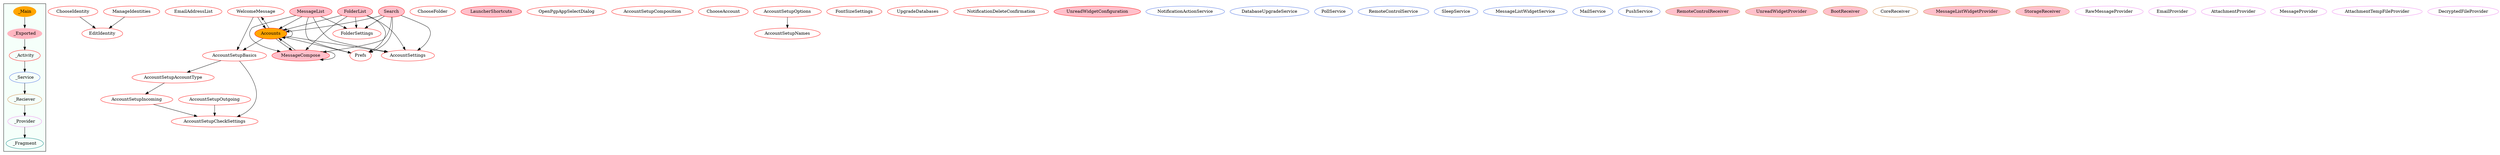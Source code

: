 digraph G {
subgraph cluster_legend{ 
bgcolor=mintcream;
_Activity[color = red];
_Service[color = royalblue];
_Provider[color = violet];
_Reciever[color = peru];
_Fragment[color = teal];
_Main[style=filled, fillcolor=orange, color = mintcream];
_Exported[style=filled, fillcolor=lightpink, color = mintcream];
_Main -> _Exported -> _Activity -> _Service -> _Reciever -> _Provider -> _Fragment; 
}
ChooseIdentity[color = red];
EmailAddressList[color = red];
AccountSetupIncoming[color = red];
ChooseFolder[color = red];
MessageList[style=filled, fillcolor=pink, color = red];
AccountSettings[color = red];
AccountSetupCheckSettings[color = red];
LauncherShortcuts[style=filled, fillcolor=pink, color = red];
WelcomeMessage[color = red];
FolderSettings[color = red];
MessageCompose[style=filled, fillcolor=pink, color = red];
Accounts[style=filled, fillcolor=orange, color = red];
OpenPgpAppSelectDialog[color = red];
FolderList[style=filled, fillcolor=pink, color = red];
EditIdentity[color = red];
AccountSetupComposition[color = red];
AccountSetupAccountType[color = red];
ChooseAccount[color = red];
ManageIdentities[color = red];
Prefs[color = red];
AccountSetupOptions[color = red];
FontSizeSettings[color = red];
UpgradeDatabases[color = red];
AccountSetupOutgoing[color = red];
NotificationDeleteConfirmation[color = red];
AccountSetupNames[color = red];
AccountSetupBasics[color = red];
Search[style=filled, fillcolor=pink, color = red];
UnreadWidgetConfiguration[style=filled, fillcolor=pink, color = red];
NotificationActionService[color = royalblue];
DatabaseUpgradeService[color = royalblue];
PollService[color = royalblue];
RemoteControlService[color = royalblue];
SleepService[color = royalblue];
MessageListWidgetService[color = royalblue];
MailService[color = royalblue];
PushService[color = royalblue];
RemoteControlReceiver[style=filled, fillcolor=pink, color = peru];
UnreadWidgetProvider[style=filled, fillcolor=pink, color = peru];
BootReceiver[style=filled, fillcolor=pink, color = peru];
CoreReceiver[color = peru];
MessageListWidgetProvider[style=filled, fillcolor=pink, color = peru];
StorageReceiver[style=filled, fillcolor=pink, color = peru];
RawMessageProvider[color = violet];
EmailProvider[color = violet];
AttachmentProvider[color = violet];
MessageProvider[color = violet];
AttachmentTempFileProvider[color = violet];
DecryptedFileProvider[color = violet];
ChooseIdentity->EditIdentity;
AccountSetupIncoming->AccountSetupCheckSettings;
AccountSetupAccountType->AccountSetupIncoming;
ManageIdentities->EditIdentity;
AccountSetupOptions->AccountSetupNames;
MessageList->Accounts;
MessageList->MessageCompose;
MessageList->FolderSettings;
MessageList->Prefs;
MessageList->AccountSettings;
AccountSetupOutgoing->AccountSetupCheckSettings;
WelcomeMessage->Accounts;
WelcomeMessage->AccountSetupBasics;
MessageCompose->MessageCompose;
MessageCompose->Accounts;
Search->Prefs;
Search->FolderSettings;
Search->AccountSettings;
Search->MessageCompose;
Search->Accounts;
AccountSetupBasics->AccountSetupCheckSettings;
AccountSetupBasics->AccountSetupAccountType;
Accounts->Prefs;
Accounts->Accounts;
Accounts->MessageCompose;
Accounts->AccountSettings;
Accounts->WelcomeMessage;
Accounts->AccountSetupBasics;
FolderList->FolderSettings;
FolderList->Prefs;
FolderList->Accounts;
FolderList->AccountSettings;
FolderList->MessageCompose;
}
